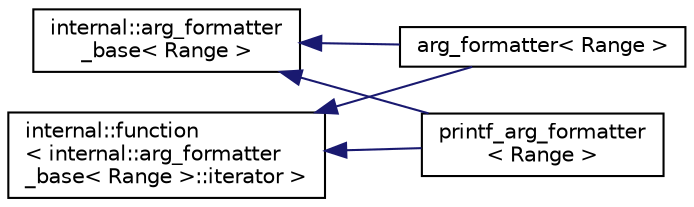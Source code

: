 digraph "Graphical Class Hierarchy"
{
  edge [fontname="Helvetica",fontsize="10",labelfontname="Helvetica",labelfontsize="10"];
  node [fontname="Helvetica",fontsize="10",shape=record];
  rankdir="LR";
  Node1 [label="internal::arg_formatter\l_base\< Range \>",height=0.2,width=0.4,color="black", fillcolor="white", style="filled",URL="$classinternal_1_1arg__formatter__base.html"];
  Node1 -> Node2 [dir="back",color="midnightblue",fontsize="10",style="solid",fontname="Helvetica"];
  Node2 [label="arg_formatter\< Range \>",height=0.2,width=0.4,color="black", fillcolor="white", style="filled",URL="$classarg__formatter.html"];
  Node1 -> Node3 [dir="back",color="midnightblue",fontsize="10",style="solid",fontname="Helvetica"];
  Node3 [label="printf_arg_formatter\l\< Range \>",height=0.2,width=0.4,color="black", fillcolor="white", style="filled",URL="$classprintf__arg__formatter.html"];
  Node4 [label="internal::function\l\< internal::arg_formatter\l_base\< Range \>::iterator \>",height=0.2,width=0.4,color="black", fillcolor="white", style="filled",URL="$structinternal_1_1function.html"];
  Node4 -> Node2 [dir="back",color="midnightblue",fontsize="10",style="solid",fontname="Helvetica"];
  Node4 -> Node3 [dir="back",color="midnightblue",fontsize="10",style="solid",fontname="Helvetica"];
}
